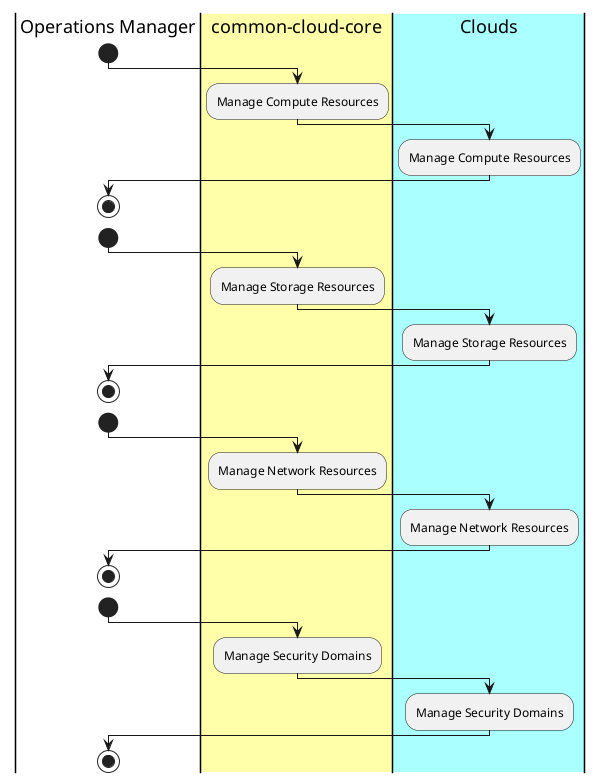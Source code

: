 @startuml
|Operations Manager|
start
|#ffffaa|common-cloud-core|
:Manage Compute Resources;
|#aaffff|Clouds|
:Manage Compute Resources;
|Operations Manager|
stop
start
|#ffffaa|common-cloud-core|
:Manage Storage Resources;
|Clouds|
:Manage Storage Resources;
|Operations Manager|
stop
start
|#ffffaa|common-cloud-core|
:Manage Network Resources;
|Clouds|
:Manage Network Resources;
|Operations Manager|
stop
start
|#ffffaa|common-cloud-core|
:Manage Security Domains;
|Clouds|
:Manage Security Domains;
|Operations Manager|
stop
@enduml
